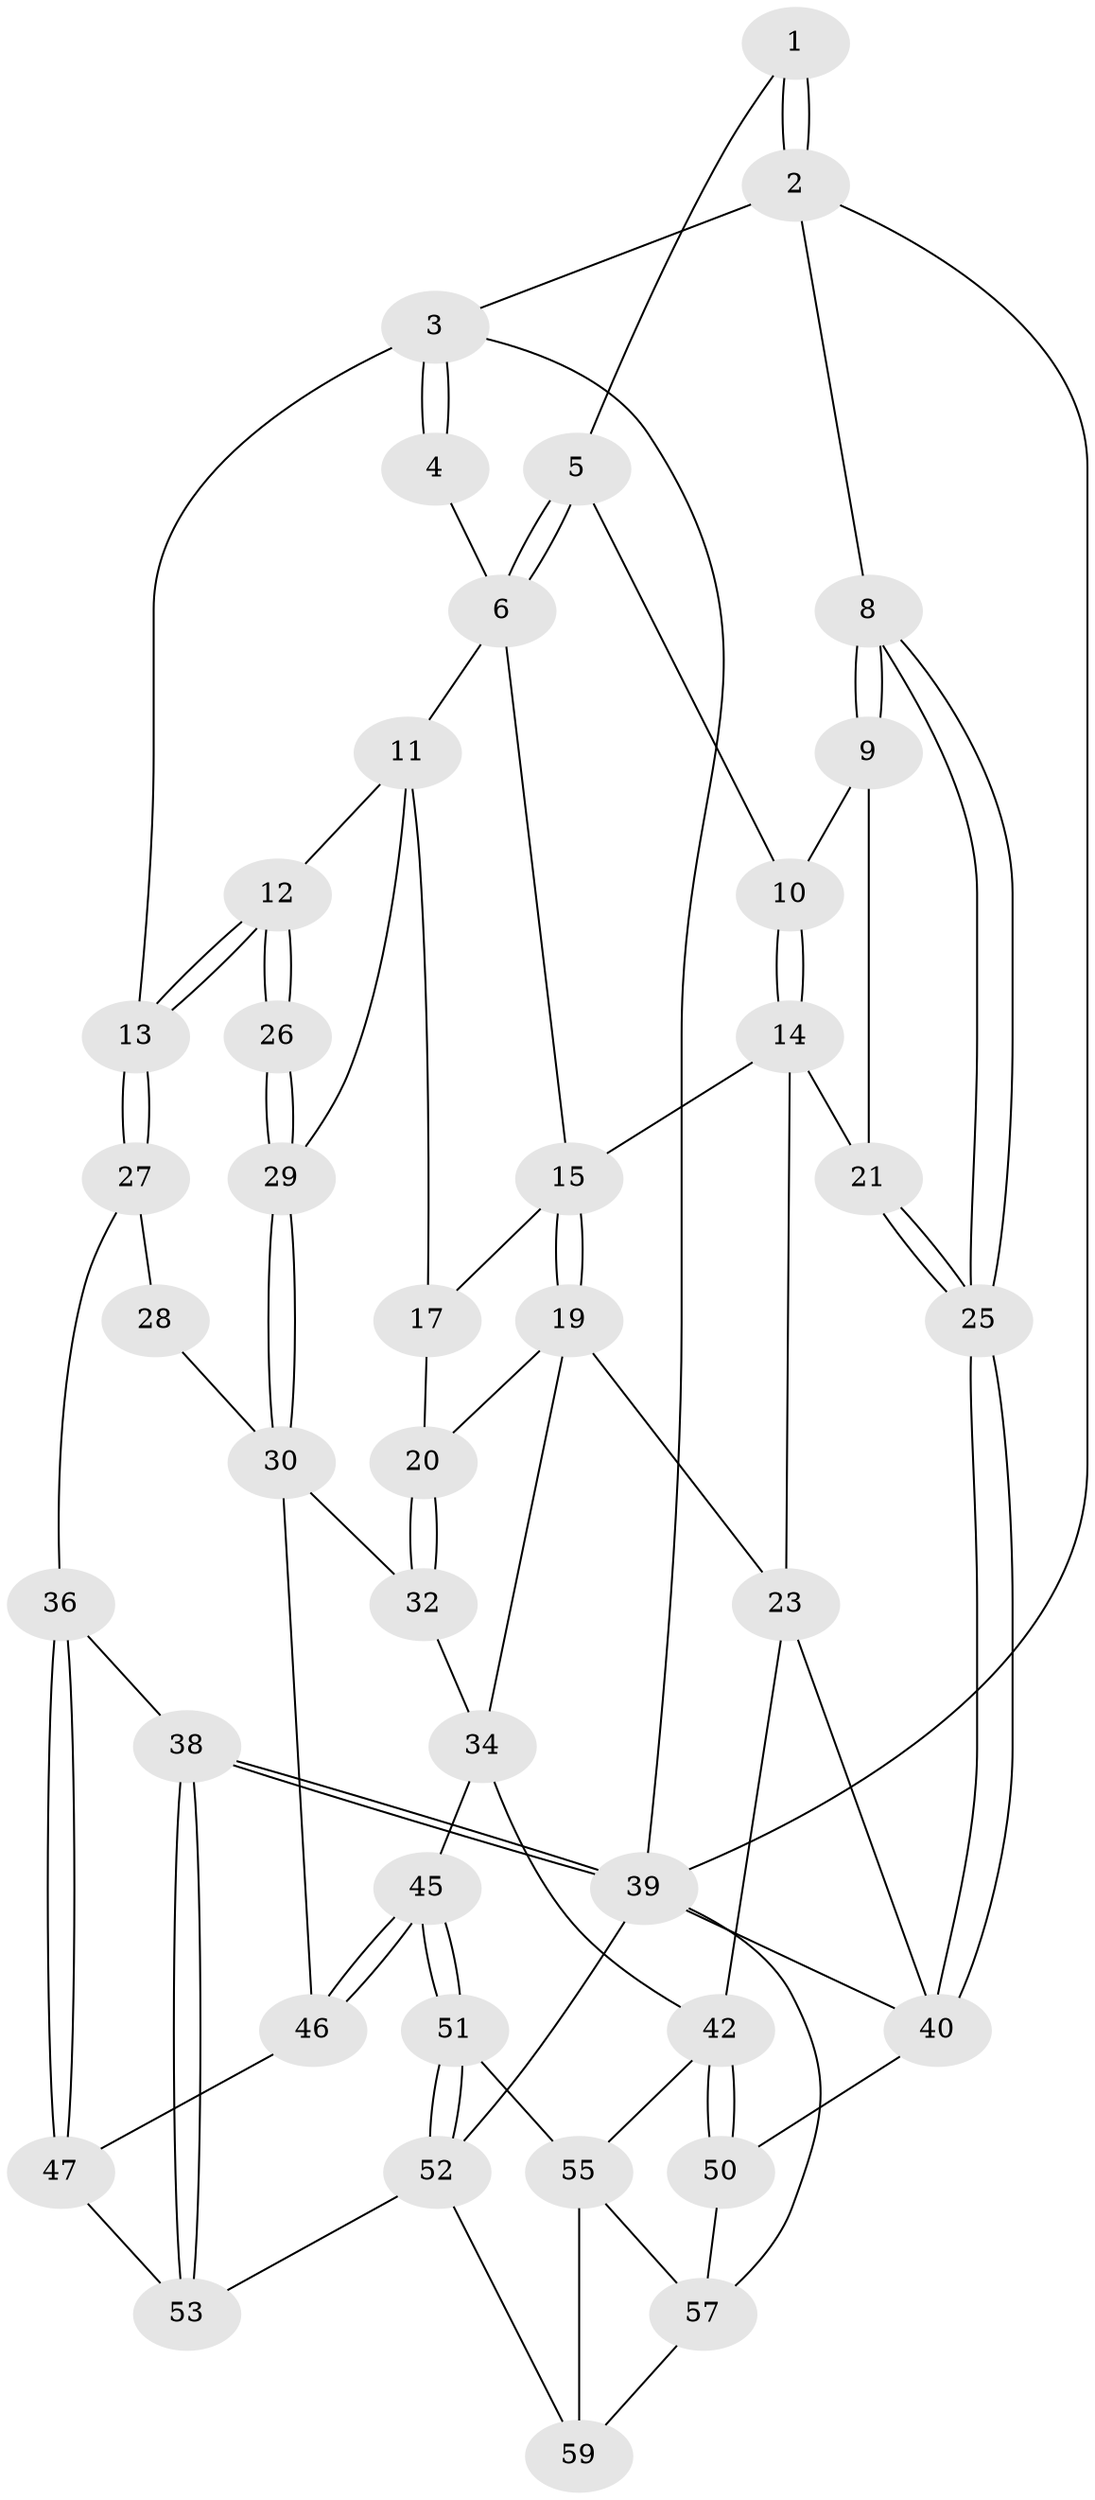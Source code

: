 // original degree distribution, {3: 0.05, 5: 0.5166666666666667, 4: 0.21666666666666667, 6: 0.21666666666666667}
// Generated by graph-tools (version 1.1) at 2025/11/02/27/25 16:11:53]
// undirected, 42 vertices, 92 edges
graph export_dot {
graph [start="1"]
  node [color=gray90,style=filled];
  1 [pos="+0.7906245274402984+0"];
  2 [pos="+1+0"];
  3 [pos="+0+0"];
  4 [pos="+0.36111242648646286+0"];
  5 [pos="+0.7462968505629629+0.010436250932630854"];
  6 [pos="+0.47889612676827253+0.14995824735736155",super="+7"];
  8 [pos="+1+0"];
  9 [pos="+0.8600519806490402+0.2183666224897276"];
  10 [pos="+0.7667756382704235+0.1132059621674878"];
  11 [pos="+0.2118155688647889+0.2098324672502059",super="+18"];
  12 [pos="+0+0"];
  13 [pos="+0+0"];
  14 [pos="+0.601434648117133+0.24239198460252084",super="+22"];
  15 [pos="+0.5503743534473811+0.22539665091290004",super="+16"];
  17 [pos="+0.4268834706467778+0.23346181930419285"];
  19 [pos="+0.5156703090159452+0.33870568562364184",super="+24"];
  20 [pos="+0.45984997979508213+0.37245522771128103"];
  21 [pos="+0.8609442135084302+0.22322908904485247"];
  23 [pos="+0.7120240233003401+0.3842529265384279",super="+41"];
  25 [pos="+1+0.4458570324868649"];
  26 [pos="+0.07879121049823297+0.32144877277514095"];
  27 [pos="+0+0.3313302754860685",super="+35"];
  28 [pos="+0.03581371917617953+0.3603754908469856",super="+31"];
  29 [pos="+0.24916606149245168+0.4290851716012585"];
  30 [pos="+0.25084010653142874+0.44522802457821103",super="+33"];
  32 [pos="+0.3880016396696723+0.46660205337141286"];
  34 [pos="+0.5691256268929965+0.5193190882600613",super="+44"];
  36 [pos="+0+0.7641112115602973",super="+37"];
  38 [pos="+0+1"];
  39 [pos="+0+1",super="+48"];
  40 [pos="+1+0.5267661887344421",super="+49"];
  42 [pos="+0.9024496158788848+0.5960195797647233",super="+43"];
  45 [pos="+0.5103071096187568+0.7045808696489642"];
  46 [pos="+0.29841012112713683+0.6346734961598435"];
  47 [pos="+0.27031486227653934+0.6913573994442684",super="+54"];
  50 [pos="+0.906736693007134+0.8527726293576987"];
  51 [pos="+0.47804960498222476+0.8570885896836069"];
  52 [pos="+0.3848234385511752+0.9133976268107571",super="+60"];
  53 [pos="+0.3349962806325196+0.8800749558026666"];
  55 [pos="+0.7292599973871534+0.8057812305729508",super="+56"];
  57 [pos="+0.8257107280928625+0.8573499278193516",super="+58"];
  59 [pos="+0.7208157946180623+1"];
  1 -- 2;
  1 -- 2;
  1 -- 5;
  2 -- 3;
  2 -- 8;
  2 -- 39;
  3 -- 4;
  3 -- 4;
  3 -- 13;
  3 -- 39;
  4 -- 6;
  5 -- 6;
  5 -- 6;
  5 -- 10;
  6 -- 15;
  6 -- 11;
  8 -- 9;
  8 -- 9;
  8 -- 25;
  8 -- 25;
  9 -- 10;
  9 -- 21;
  10 -- 14;
  10 -- 14;
  11 -- 12;
  11 -- 17;
  11 -- 29;
  12 -- 13;
  12 -- 13;
  12 -- 26;
  12 -- 26;
  13 -- 27;
  13 -- 27;
  14 -- 15;
  14 -- 21;
  14 -- 23;
  15 -- 19;
  15 -- 19;
  15 -- 17;
  17 -- 20;
  19 -- 20;
  19 -- 34;
  19 -- 23;
  20 -- 32;
  20 -- 32;
  21 -- 25;
  21 -- 25;
  23 -- 40;
  23 -- 42;
  25 -- 40;
  25 -- 40;
  26 -- 29;
  26 -- 29;
  27 -- 28 [weight=2];
  27 -- 36;
  28 -- 30;
  29 -- 30;
  29 -- 30;
  30 -- 32;
  30 -- 46;
  32 -- 34;
  34 -- 45;
  34 -- 42;
  36 -- 47 [weight=2];
  36 -- 47;
  36 -- 38;
  38 -- 39;
  38 -- 39;
  38 -- 53;
  38 -- 53;
  39 -- 40;
  39 -- 57;
  39 -- 52;
  40 -- 50;
  42 -- 50;
  42 -- 50;
  42 -- 55;
  45 -- 46;
  45 -- 46;
  45 -- 51;
  45 -- 51;
  46 -- 47;
  47 -- 53;
  50 -- 57;
  51 -- 52;
  51 -- 52;
  51 -- 55;
  52 -- 53;
  52 -- 59;
  55 -- 57;
  55 -- 59;
  57 -- 59;
}
